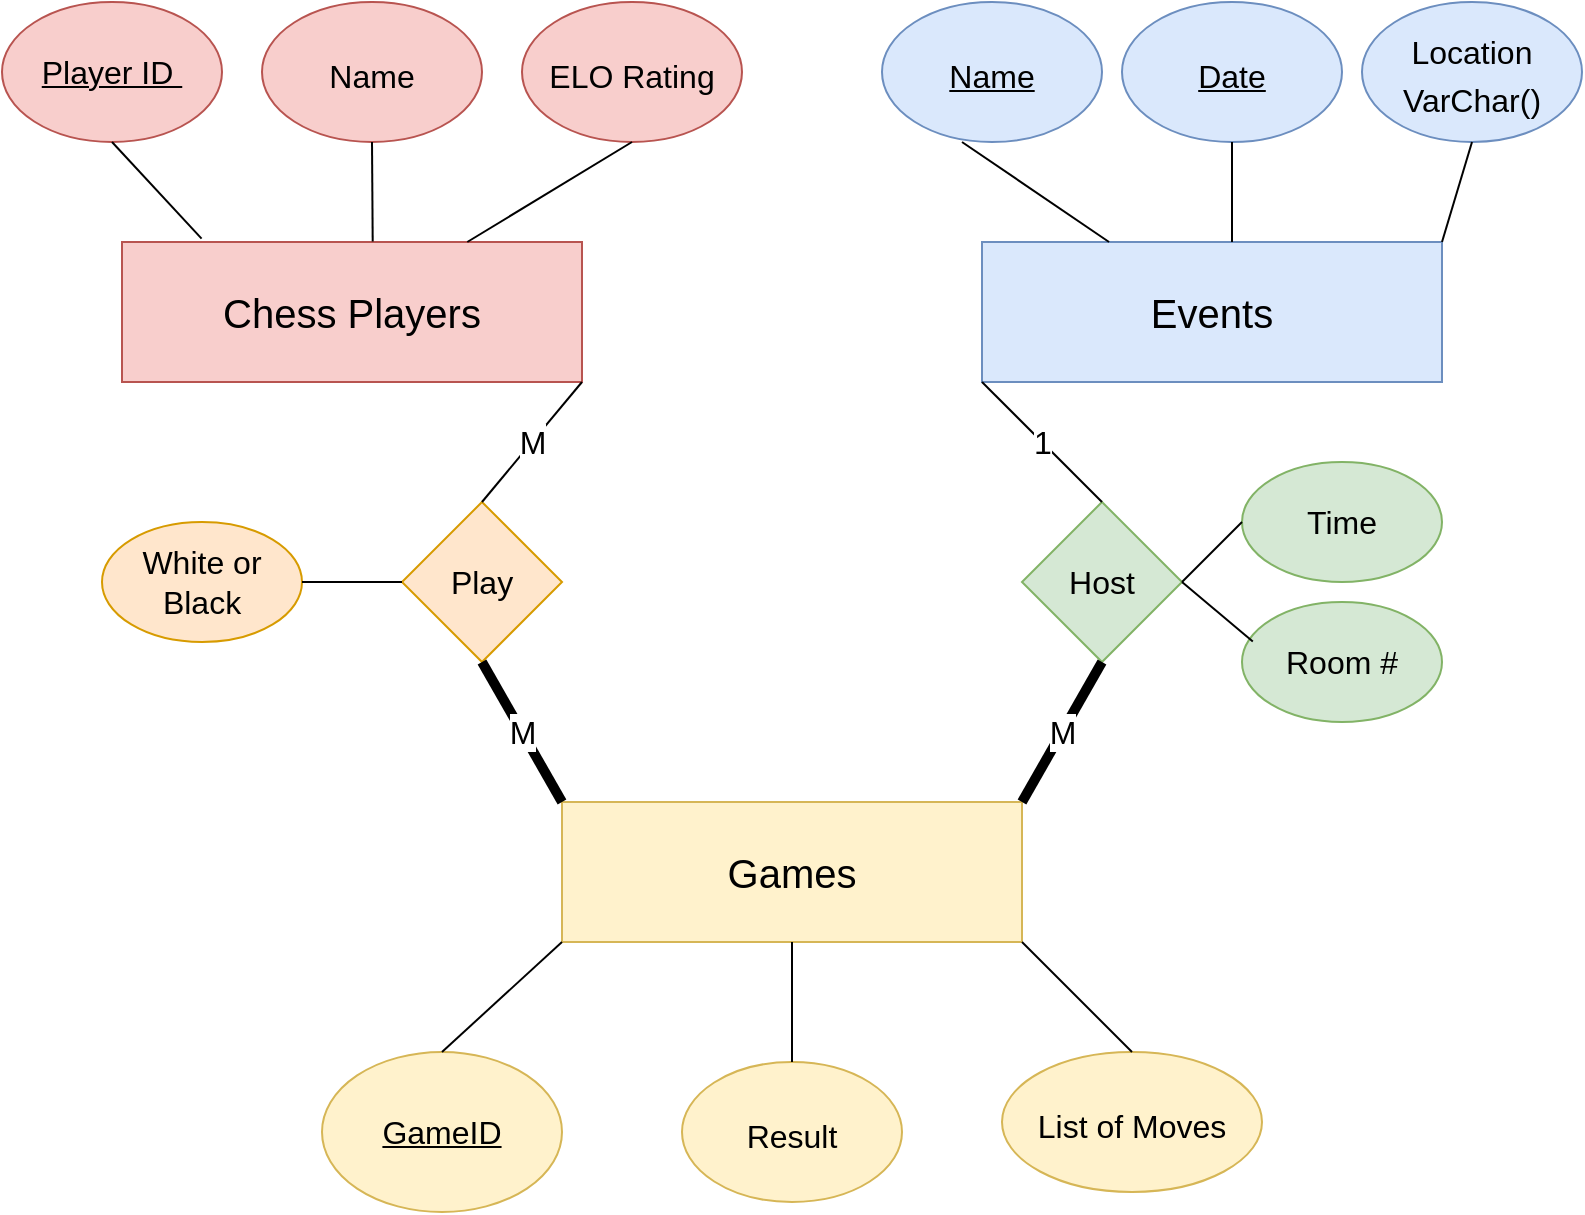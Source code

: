 <mxfile version="18.1.2" type="github">
  <diagram id="R2lEEEUBdFMjLlhIrx00" name="Page-1">
    <mxGraphModel dx="1186" dy="786" grid="1" gridSize="10" guides="1" tooltips="1" connect="1" arrows="1" fold="1" page="1" pageScale="1" pageWidth="850" pageHeight="1100" background="#FFFFFF" math="0" shadow="0" extFonts="Permanent Marker^https://fonts.googleapis.com/css?family=Permanent+Marker">
      <root>
        <mxCell id="0" />
        <mxCell id="1" parent="0" />
        <mxCell id="rJrsN9fCNmw6Kf7IkZ1O-1" value="&lt;font style=&quot;font-size: 20px;&quot;&gt;Chess Players&lt;/font&gt;" style="rounded=0;whiteSpace=wrap;html=1;fillColor=#f8cecc;strokeColor=#b85450;" vertex="1" parent="1">
          <mxGeometry x="100" y="140" width="230" height="70" as="geometry" />
        </mxCell>
        <mxCell id="rJrsN9fCNmw6Kf7IkZ1O-2" value="&lt;span style=&quot;font-size: 20px;&quot;&gt;Events&lt;/span&gt;" style="rounded=0;whiteSpace=wrap;html=1;fillColor=#dae8fc;strokeColor=#6c8ebf;" vertex="1" parent="1">
          <mxGeometry x="530" y="140" width="230" height="70" as="geometry" />
        </mxCell>
        <mxCell id="rJrsN9fCNmw6Kf7IkZ1O-3" value="&lt;span style=&quot;font-size: 20px;&quot;&gt;Games&lt;/span&gt;" style="rounded=0;whiteSpace=wrap;html=1;fillColor=#fff2cc;strokeColor=#d6b656;" vertex="1" parent="1">
          <mxGeometry x="320" y="420" width="230" height="70" as="geometry" />
        </mxCell>
        <mxCell id="rJrsN9fCNmw6Kf7IkZ1O-4" value="&lt;font style=&quot;font-size: 16px;&quot;&gt;&lt;font style=&quot;font-size: 16px;&quot;&gt;Name&lt;br&gt;&lt;/font&gt;&lt;/font&gt;" style="ellipse;whiteSpace=wrap;html=1;fontSize=20;fillColor=#f8cecc;strokeColor=#b85450;" vertex="1" parent="1">
          <mxGeometry x="170" y="20" width="110" height="70" as="geometry" />
        </mxCell>
        <mxCell id="rJrsN9fCNmw6Kf7IkZ1O-5" value="&lt;font style=&quot;font-size: 16px;&quot;&gt;ELO Rating&lt;br&gt;&lt;/font&gt;" style="ellipse;whiteSpace=wrap;html=1;fontSize=20;fillColor=#f8cecc;strokeColor=#b85450;" vertex="1" parent="1">
          <mxGeometry x="300" y="20" width="110" height="70" as="geometry" />
        </mxCell>
        <mxCell id="rJrsN9fCNmw6Kf7IkZ1O-6" value="&lt;font style=&quot;font-size: 16px;&quot;&gt;&lt;u&gt;&lt;font style=&quot;font-size: 16px;&quot;&gt;Name&lt;br&gt;&lt;/font&gt;&lt;/u&gt;&lt;/font&gt;" style="ellipse;whiteSpace=wrap;html=1;fontSize=20;fillColor=#dae8fc;strokeColor=#6c8ebf;" vertex="1" parent="1">
          <mxGeometry x="480" y="20" width="110" height="70" as="geometry" />
        </mxCell>
        <mxCell id="rJrsN9fCNmw6Kf7IkZ1O-7" value="&lt;font style=&quot;font-size: 16px;&quot;&gt;&lt;font style=&quot;font-size: 16px;&quot;&gt;Location&lt;br&gt;VarChar(&lt;/font&gt;)&lt;/font&gt;" style="ellipse;whiteSpace=wrap;html=1;fontSize=20;fillColor=#dae8fc;strokeColor=#6c8ebf;" vertex="1" parent="1">
          <mxGeometry x="720" y="20" width="110" height="70" as="geometry" />
        </mxCell>
        <mxCell id="rJrsN9fCNmw6Kf7IkZ1O-8" value="&lt;font style=&quot;font-size: 16px;&quot;&gt;&lt;font style=&quot;font-size: 16px;&quot;&gt;&lt;u&gt;Date&lt;/u&gt;&lt;br&gt;&lt;/font&gt;&lt;/font&gt;" style="ellipse;whiteSpace=wrap;html=1;fontSize=20;fillColor=#dae8fc;strokeColor=#6c8ebf;" vertex="1" parent="1">
          <mxGeometry x="600" y="20" width="110" height="70" as="geometry" />
        </mxCell>
        <mxCell id="rJrsN9fCNmw6Kf7IkZ1O-10" value="&lt;font style=&quot;font-size: 16px;&quot;&gt;Result&lt;br&gt;&lt;/font&gt;" style="ellipse;whiteSpace=wrap;html=1;fontSize=20;fillColor=#fff2cc;strokeColor=#d6b656;" vertex="1" parent="1">
          <mxGeometry x="380" y="550" width="110" height="70" as="geometry" />
        </mxCell>
        <mxCell id="rJrsN9fCNmw6Kf7IkZ1O-11" value="&lt;font style=&quot;font-size: 16px;&quot;&gt;List of Moves&lt;br&gt;&lt;/font&gt;" style="ellipse;whiteSpace=wrap;html=1;fontSize=20;fillColor=#fff2cc;strokeColor=#d6b656;" vertex="1" parent="1">
          <mxGeometry x="540" y="545" width="130" height="70" as="geometry" />
        </mxCell>
        <mxCell id="rJrsN9fCNmw6Kf7IkZ1O-13" value="Play" style="rhombus;whiteSpace=wrap;html=1;fontSize=16;fillColor=#ffe6cc;strokeColor=#d79b00;" vertex="1" parent="1">
          <mxGeometry x="240" y="270" width="80" height="80" as="geometry" />
        </mxCell>
        <mxCell id="rJrsN9fCNmw6Kf7IkZ1O-14" value="Host" style="rhombus;whiteSpace=wrap;html=1;fontSize=16;fillColor=#d5e8d4;strokeColor=#82b366;" vertex="1" parent="1">
          <mxGeometry x="550" y="270" width="80" height="80" as="geometry" />
        </mxCell>
        <mxCell id="rJrsN9fCNmw6Kf7IkZ1O-16" value="M" style="endArrow=none;html=1;rounded=0;fontSize=16;entryX=0.5;entryY=1;entryDx=0;entryDy=0;exitX=0;exitY=0;exitDx=0;exitDy=0;strokeWidth=5;" edge="1" parent="1" source="rJrsN9fCNmw6Kf7IkZ1O-3" target="rJrsN9fCNmw6Kf7IkZ1O-13">
          <mxGeometry width="50" height="50" relative="1" as="geometry">
            <mxPoint x="390" y="330" as="sourcePoint" />
            <mxPoint x="440" y="280" as="targetPoint" />
          </mxGeometry>
        </mxCell>
        <mxCell id="rJrsN9fCNmw6Kf7IkZ1O-17" value="M" style="endArrow=none;html=1;rounded=0;fontSize=16;entryX=0.5;entryY=0;entryDx=0;entryDy=0;exitX=1;exitY=1;exitDx=0;exitDy=0;" edge="1" parent="1" source="rJrsN9fCNmw6Kf7IkZ1O-1" target="rJrsN9fCNmw6Kf7IkZ1O-13">
          <mxGeometry width="50" height="50" relative="1" as="geometry">
            <mxPoint x="390" y="330" as="sourcePoint" />
            <mxPoint x="440" y="280" as="targetPoint" />
          </mxGeometry>
        </mxCell>
        <mxCell id="rJrsN9fCNmw6Kf7IkZ1O-20" value="M" style="endArrow=none;html=1;rounded=0;fontSize=16;entryX=0.5;entryY=1;entryDx=0;entryDy=0;exitX=1;exitY=0;exitDx=0;exitDy=0;strokeWidth=5;" edge="1" parent="1" source="rJrsN9fCNmw6Kf7IkZ1O-3" target="rJrsN9fCNmw6Kf7IkZ1O-14">
          <mxGeometry width="50" height="50" relative="1" as="geometry">
            <mxPoint x="390" y="330" as="sourcePoint" />
            <mxPoint x="440" y="280" as="targetPoint" />
          </mxGeometry>
        </mxCell>
        <mxCell id="rJrsN9fCNmw6Kf7IkZ1O-21" value="1" style="endArrow=none;html=1;rounded=0;fontSize=16;entryX=0.5;entryY=0;entryDx=0;entryDy=0;exitX=0;exitY=1;exitDx=0;exitDy=0;" edge="1" parent="1" source="rJrsN9fCNmw6Kf7IkZ1O-2" target="rJrsN9fCNmw6Kf7IkZ1O-14">
          <mxGeometry width="50" height="50" relative="1" as="geometry">
            <mxPoint x="390" y="330" as="sourcePoint" />
            <mxPoint x="440" y="280" as="targetPoint" />
          </mxGeometry>
        </mxCell>
        <mxCell id="rJrsN9fCNmw6Kf7IkZ1O-26" value="&lt;u&gt;Player ID&amp;nbsp;&lt;br&gt;&lt;/u&gt;" style="ellipse;whiteSpace=wrap;html=1;fontSize=16;fillColor=#f8cecc;strokeColor=#b85450;" vertex="1" parent="1">
          <mxGeometry x="40" y="20" width="110" height="70" as="geometry" />
        </mxCell>
        <mxCell id="rJrsN9fCNmw6Kf7IkZ1O-31" value="&lt;u&gt;GameID&lt;/u&gt;" style="ellipse;whiteSpace=wrap;html=1;fontSize=16;fillColor=#fff2cc;strokeColor=#d6b656;" vertex="1" parent="1">
          <mxGeometry x="200" y="545" width="120" height="80" as="geometry" />
        </mxCell>
        <mxCell id="rJrsN9fCNmw6Kf7IkZ1O-33" value="" style="endArrow=none;html=1;rounded=0;fontSize=16;strokeWidth=1;entryX=0.5;entryY=1;entryDx=0;entryDy=0;exitX=0.173;exitY=-0.024;exitDx=0;exitDy=0;exitPerimeter=0;" edge="1" parent="1" source="rJrsN9fCNmw6Kf7IkZ1O-1" target="rJrsN9fCNmw6Kf7IkZ1O-26">
          <mxGeometry width="50" height="50" relative="1" as="geometry">
            <mxPoint x="390" y="360" as="sourcePoint" />
            <mxPoint x="440" y="310" as="targetPoint" />
          </mxGeometry>
        </mxCell>
        <mxCell id="rJrsN9fCNmw6Kf7IkZ1O-34" value="" style="endArrow=none;html=1;rounded=0;fontSize=16;strokeWidth=1;entryX=0.5;entryY=1;entryDx=0;entryDy=0;exitX=0.545;exitY=-0.004;exitDx=0;exitDy=0;exitPerimeter=0;" edge="1" parent="1" source="rJrsN9fCNmw6Kf7IkZ1O-1" target="rJrsN9fCNmw6Kf7IkZ1O-4">
          <mxGeometry width="50" height="50" relative="1" as="geometry">
            <mxPoint x="109.79" y="128.32" as="sourcePoint" />
            <mxPoint x="75" y="100" as="targetPoint" />
          </mxGeometry>
        </mxCell>
        <mxCell id="rJrsN9fCNmw6Kf7IkZ1O-35" value="" style="endArrow=none;html=1;rounded=0;fontSize=16;strokeWidth=1;entryX=0.5;entryY=1;entryDx=0;entryDy=0;" edge="1" parent="1" source="rJrsN9fCNmw6Kf7IkZ1O-1" target="rJrsN9fCNmw6Kf7IkZ1O-5">
          <mxGeometry width="50" height="50" relative="1" as="geometry">
            <mxPoint x="195.35" y="129.72" as="sourcePoint" />
            <mxPoint x="195" y="100" as="targetPoint" />
          </mxGeometry>
        </mxCell>
        <mxCell id="rJrsN9fCNmw6Kf7IkZ1O-36" value="" style="endArrow=none;html=1;rounded=0;fontSize=16;strokeWidth=1;" edge="1" parent="1" source="rJrsN9fCNmw6Kf7IkZ1O-2">
          <mxGeometry width="50" height="50" relative="1" as="geometry">
            <mxPoint x="257.692" y="130" as="sourcePoint" />
            <mxPoint x="520" y="90" as="targetPoint" />
            <Array as="points">
              <mxPoint x="520" y="90" />
            </Array>
          </mxGeometry>
        </mxCell>
        <mxCell id="rJrsN9fCNmw6Kf7IkZ1O-42" value="" style="endArrow=none;html=1;rounded=0;fontSize=16;strokeWidth=1;entryX=0.5;entryY=1;entryDx=0;entryDy=0;exitX=1;exitY=0;exitDx=0;exitDy=0;" edge="1" parent="1" source="rJrsN9fCNmw6Kf7IkZ1O-2" target="rJrsN9fCNmw6Kf7IkZ1O-7">
          <mxGeometry width="50" height="50" relative="1" as="geometry">
            <mxPoint x="390" y="360" as="sourcePoint" />
            <mxPoint x="440" y="310" as="targetPoint" />
          </mxGeometry>
        </mxCell>
        <mxCell id="rJrsN9fCNmw6Kf7IkZ1O-43" value="" style="endArrow=none;html=1;rounded=0;fontSize=16;strokeWidth=1;exitX=0.5;exitY=0;exitDx=0;exitDy=0;entryX=0;entryY=1;entryDx=0;entryDy=0;" edge="1" parent="1" source="rJrsN9fCNmw6Kf7IkZ1O-31" target="rJrsN9fCNmw6Kf7IkZ1O-3">
          <mxGeometry width="50" height="50" relative="1" as="geometry">
            <mxPoint x="390" y="360" as="sourcePoint" />
            <mxPoint x="440" y="310" as="targetPoint" />
          </mxGeometry>
        </mxCell>
        <mxCell id="rJrsN9fCNmw6Kf7IkZ1O-46" value="" style="endArrow=none;html=1;rounded=0;fontSize=16;strokeWidth=1;exitX=0.5;exitY=0;exitDx=0;exitDy=0;entryX=0.5;entryY=1;entryDx=0;entryDy=0;" edge="1" parent="1" source="rJrsN9fCNmw6Kf7IkZ1O-10" target="rJrsN9fCNmw6Kf7IkZ1O-3">
          <mxGeometry width="50" height="50" relative="1" as="geometry">
            <mxPoint x="390" y="360" as="sourcePoint" />
            <mxPoint x="440" y="310" as="targetPoint" />
          </mxGeometry>
        </mxCell>
        <mxCell id="rJrsN9fCNmw6Kf7IkZ1O-49" value="" style="endArrow=none;html=1;rounded=0;fontSize=16;strokeWidth=1;entryX=0.5;entryY=0;entryDx=0;entryDy=0;exitX=1;exitY=1;exitDx=0;exitDy=0;" edge="1" parent="1" source="rJrsN9fCNmw6Kf7IkZ1O-3" target="rJrsN9fCNmw6Kf7IkZ1O-11">
          <mxGeometry width="50" height="50" relative="1" as="geometry">
            <mxPoint x="390" y="360" as="sourcePoint" />
            <mxPoint x="440" y="310" as="targetPoint" />
          </mxGeometry>
        </mxCell>
        <mxCell id="rJrsN9fCNmw6Kf7IkZ1O-53" value="" style="endArrow=none;html=1;rounded=0;fontSize=16;strokeWidth=1;exitX=0.5;exitY=1;exitDx=0;exitDy=0;" edge="1" parent="1" source="rJrsN9fCNmw6Kf7IkZ1O-8">
          <mxGeometry width="50" height="50" relative="1" as="geometry">
            <mxPoint x="390" y="360" as="sourcePoint" />
            <mxPoint x="655" y="140" as="targetPoint" />
          </mxGeometry>
        </mxCell>
        <mxCell id="rJrsN9fCNmw6Kf7IkZ1O-54" value="Time" style="ellipse;whiteSpace=wrap;html=1;fontSize=16;fillColor=#d5e8d4;strokeColor=#82b366;" vertex="1" parent="1">
          <mxGeometry x="660" y="250" width="100" height="60" as="geometry" />
        </mxCell>
        <mxCell id="rJrsN9fCNmw6Kf7IkZ1O-55" value="Room #" style="ellipse;whiteSpace=wrap;html=1;fontSize=16;fillColor=#d5e8d4;strokeColor=#82b366;" vertex="1" parent="1">
          <mxGeometry x="660" y="320" width="100" height="60" as="geometry" />
        </mxCell>
        <mxCell id="rJrsN9fCNmw6Kf7IkZ1O-56" value="" style="endArrow=none;html=1;rounded=0;fontSize=16;strokeWidth=1;entryX=0;entryY=0.5;entryDx=0;entryDy=0;exitX=1;exitY=0.5;exitDx=0;exitDy=0;" edge="1" parent="1" source="rJrsN9fCNmw6Kf7IkZ1O-14" target="rJrsN9fCNmw6Kf7IkZ1O-54">
          <mxGeometry width="50" height="50" relative="1" as="geometry">
            <mxPoint x="390" y="360" as="sourcePoint" />
            <mxPoint x="440" y="310" as="targetPoint" />
          </mxGeometry>
        </mxCell>
        <mxCell id="rJrsN9fCNmw6Kf7IkZ1O-57" value="" style="endArrow=none;html=1;rounded=0;fontSize=16;strokeWidth=1;entryX=0.054;entryY=0.329;entryDx=0;entryDy=0;entryPerimeter=0;exitX=1;exitY=0.5;exitDx=0;exitDy=0;" edge="1" parent="1" source="rJrsN9fCNmw6Kf7IkZ1O-14" target="rJrsN9fCNmw6Kf7IkZ1O-55">
          <mxGeometry width="50" height="50" relative="1" as="geometry">
            <mxPoint x="390" y="360" as="sourcePoint" />
            <mxPoint x="440" y="310" as="targetPoint" />
          </mxGeometry>
        </mxCell>
        <mxCell id="rJrsN9fCNmw6Kf7IkZ1O-59" value="White or Black" style="ellipse;whiteSpace=wrap;html=1;fontSize=16;fillColor=#ffe6cc;strokeColor=#d79b00;" vertex="1" parent="1">
          <mxGeometry x="90" y="280" width="100" height="60" as="geometry" />
        </mxCell>
        <mxCell id="rJrsN9fCNmw6Kf7IkZ1O-60" value="" style="endArrow=none;html=1;rounded=0;fontSize=16;strokeWidth=1;entryX=1;entryY=0.5;entryDx=0;entryDy=0;exitX=0;exitY=0.5;exitDx=0;exitDy=0;" edge="1" parent="1" source="rJrsN9fCNmw6Kf7IkZ1O-13" target="rJrsN9fCNmw6Kf7IkZ1O-59">
          <mxGeometry width="50" height="50" relative="1" as="geometry">
            <mxPoint x="390" y="360" as="sourcePoint" />
            <mxPoint x="440" y="310" as="targetPoint" />
          </mxGeometry>
        </mxCell>
      </root>
    </mxGraphModel>
  </diagram>
</mxfile>
